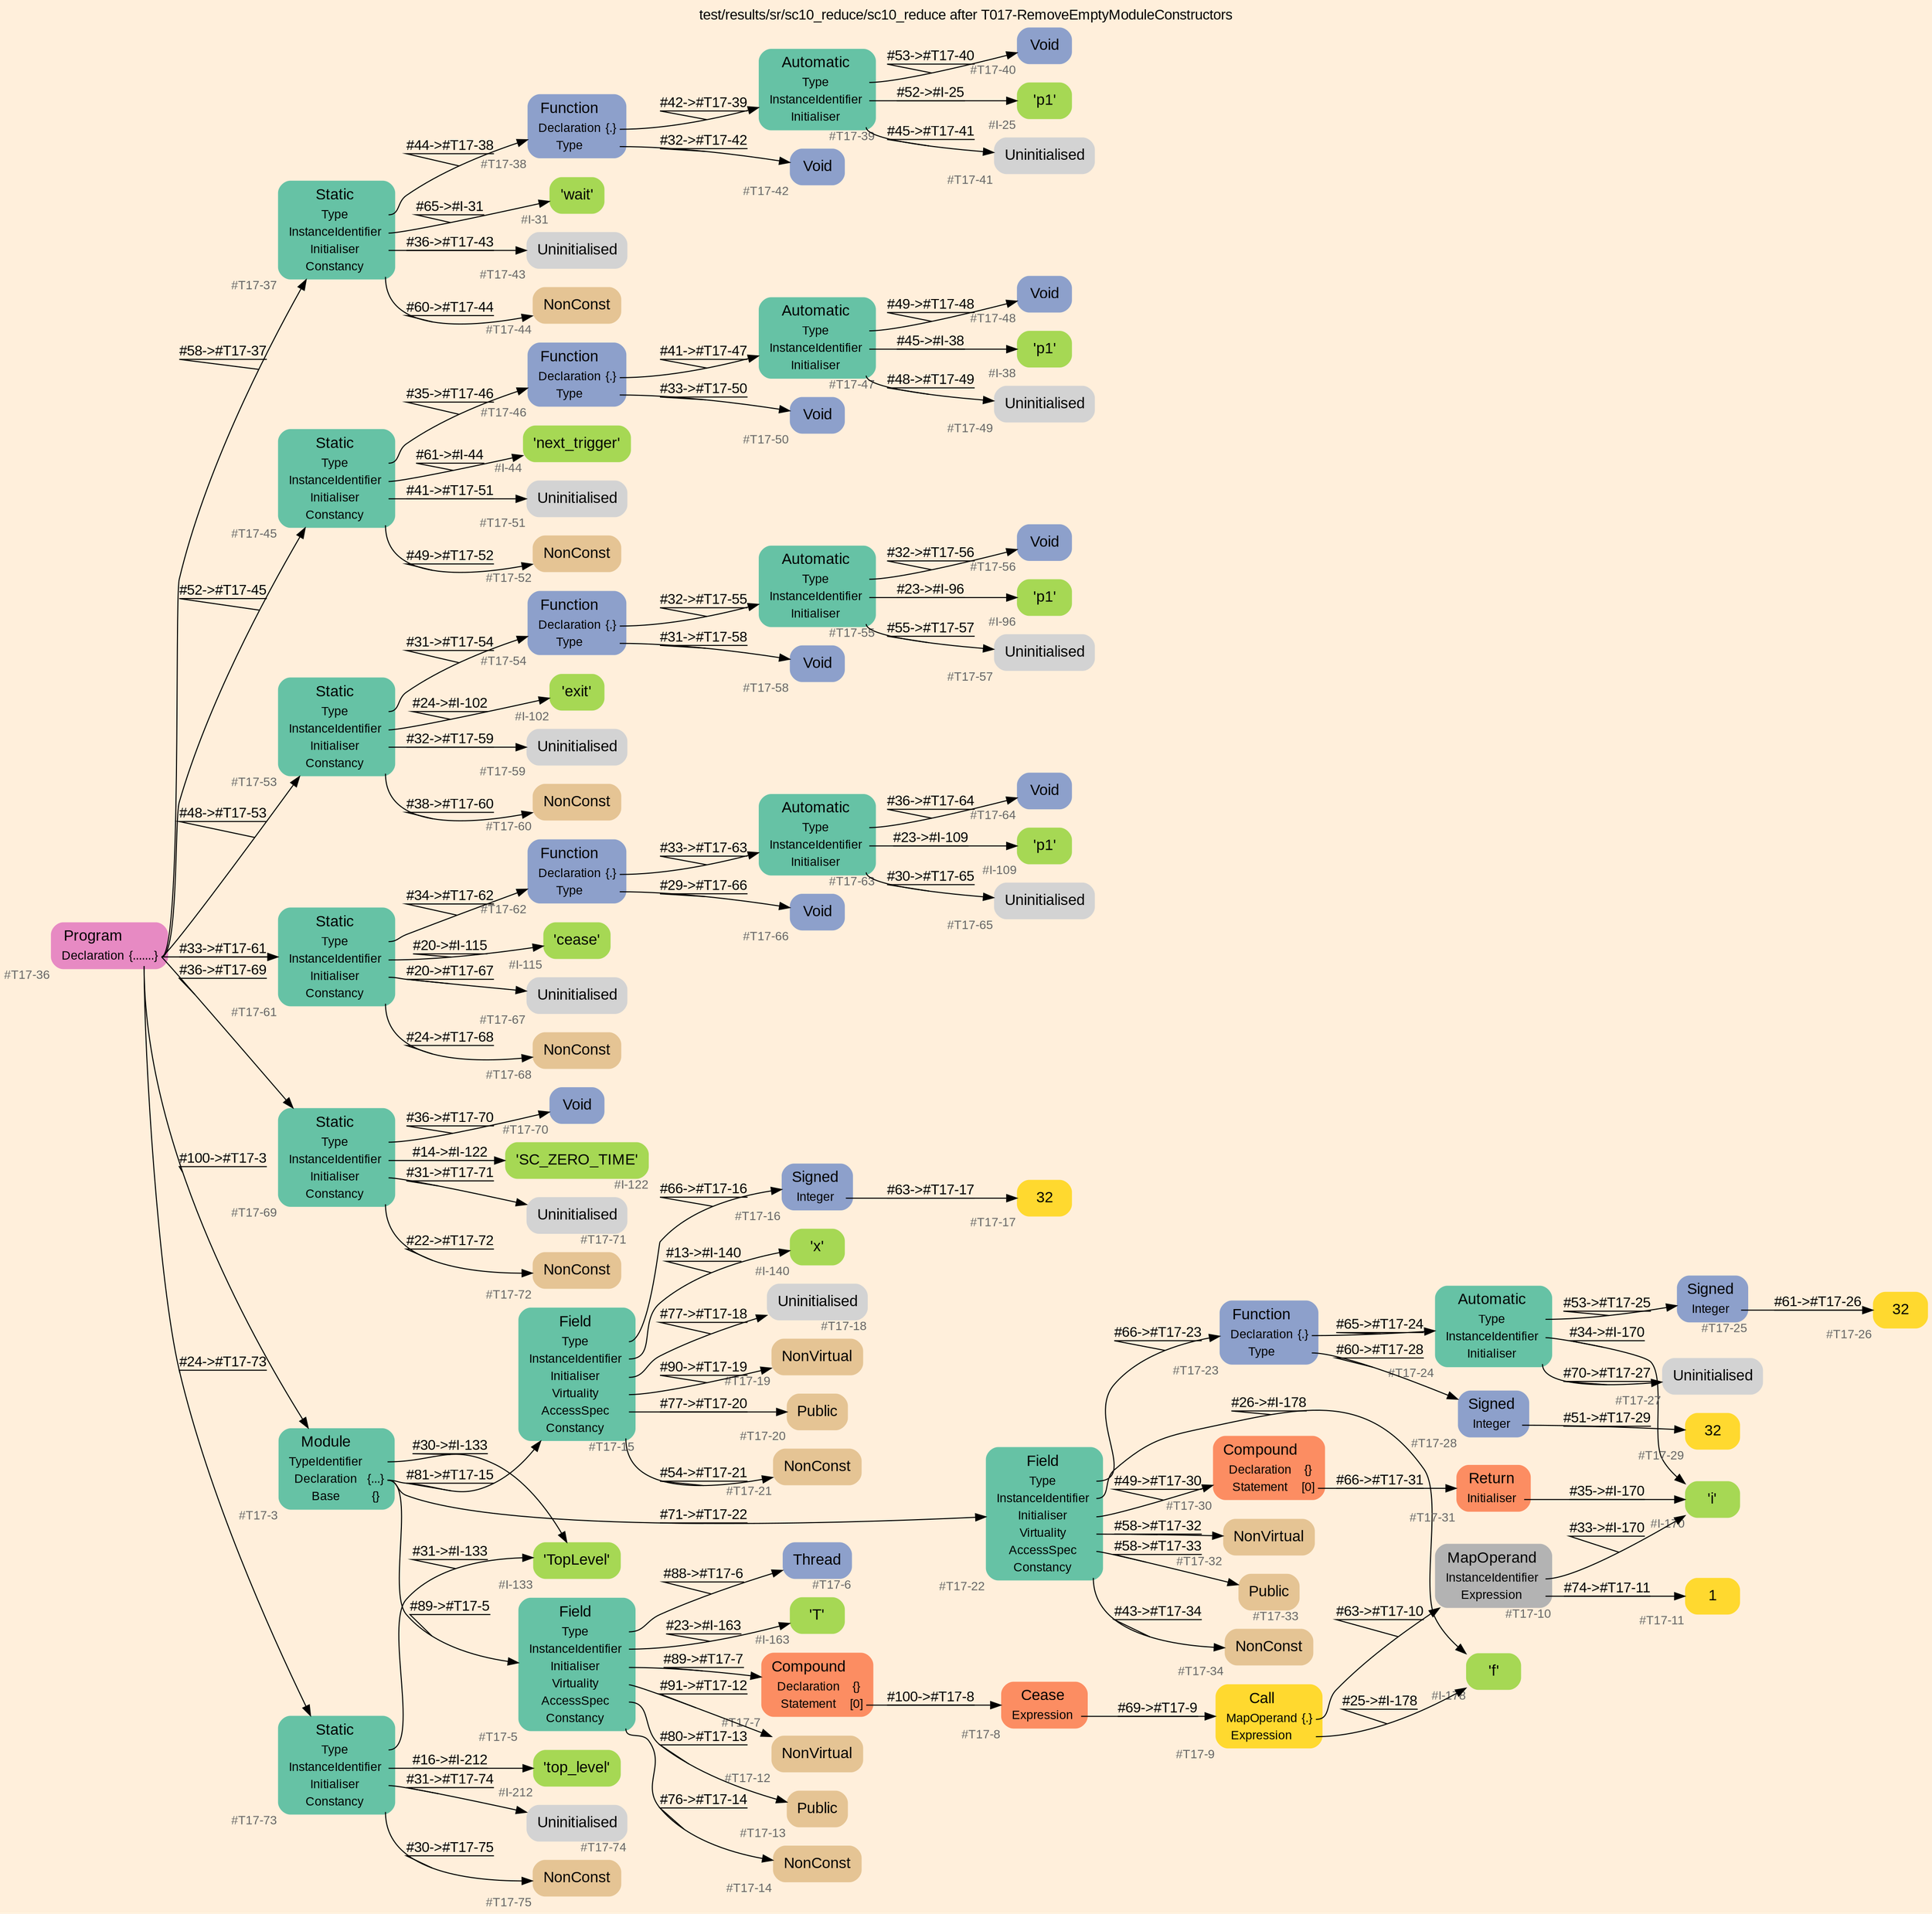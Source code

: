 digraph "test/results/sr/sc10_reduce/sc10_reduce after T017-RemoveEmptyModuleConstructors" {
label = "test/results/sr/sc10_reduce/sc10_reduce after T017-RemoveEmptyModuleConstructors"
labelloc = t
graph [
    rankdir = "LR"
    ranksep = 0.3
    bgcolor = antiquewhite1
    color = black
    fontcolor = black
    fontname = "Arial"
];
node [
    fontname = "Arial"
];
edge [
    fontname = "Arial"
];

// -------------------- node figure --------------------
// -------- block #T17-36 ----------
"#T17-36" [
    fillcolor = "/set28/4"
    xlabel = "#T17-36"
    fontsize = "12"
    fontcolor = grey40
    shape = "plaintext"
    label = <<TABLE BORDER="0" CELLBORDER="0" CELLSPACING="0">
     <TR><TD><FONT COLOR="black" POINT-SIZE="15">Program</FONT></TD></TR>
     <TR><TD><FONT COLOR="black" POINT-SIZE="12">Declaration</FONT></TD><TD PORT="port0"><FONT COLOR="black" POINT-SIZE="12">{.......}</FONT></TD></TR>
    </TABLE>>
    style = "rounded,filled"
];

// -------- block #T17-37 ----------
"#T17-37" [
    fillcolor = "/set28/1"
    xlabel = "#T17-37"
    fontsize = "12"
    fontcolor = grey40
    shape = "plaintext"
    label = <<TABLE BORDER="0" CELLBORDER="0" CELLSPACING="0">
     <TR><TD><FONT COLOR="black" POINT-SIZE="15">Static</FONT></TD></TR>
     <TR><TD><FONT COLOR="black" POINT-SIZE="12">Type</FONT></TD><TD PORT="port0"></TD></TR>
     <TR><TD><FONT COLOR="black" POINT-SIZE="12">InstanceIdentifier</FONT></TD><TD PORT="port1"></TD></TR>
     <TR><TD><FONT COLOR="black" POINT-SIZE="12">Initialiser</FONT></TD><TD PORT="port2"></TD></TR>
     <TR><TD><FONT COLOR="black" POINT-SIZE="12">Constancy</FONT></TD><TD PORT="port3"></TD></TR>
    </TABLE>>
    style = "rounded,filled"
];

// -------- block #T17-38 ----------
"#T17-38" [
    fillcolor = "/set28/3"
    xlabel = "#T17-38"
    fontsize = "12"
    fontcolor = grey40
    shape = "plaintext"
    label = <<TABLE BORDER="0" CELLBORDER="0" CELLSPACING="0">
     <TR><TD><FONT COLOR="black" POINT-SIZE="15">Function</FONT></TD></TR>
     <TR><TD><FONT COLOR="black" POINT-SIZE="12">Declaration</FONT></TD><TD PORT="port0"><FONT COLOR="black" POINT-SIZE="12">{.}</FONT></TD></TR>
     <TR><TD><FONT COLOR="black" POINT-SIZE="12">Type</FONT></TD><TD PORT="port1"></TD></TR>
    </TABLE>>
    style = "rounded,filled"
];

// -------- block #T17-39 ----------
"#T17-39" [
    fillcolor = "/set28/1"
    xlabel = "#T17-39"
    fontsize = "12"
    fontcolor = grey40
    shape = "plaintext"
    label = <<TABLE BORDER="0" CELLBORDER="0" CELLSPACING="0">
     <TR><TD><FONT COLOR="black" POINT-SIZE="15">Automatic</FONT></TD></TR>
     <TR><TD><FONT COLOR="black" POINT-SIZE="12">Type</FONT></TD><TD PORT="port0"></TD></TR>
     <TR><TD><FONT COLOR="black" POINT-SIZE="12">InstanceIdentifier</FONT></TD><TD PORT="port1"></TD></TR>
     <TR><TD><FONT COLOR="black" POINT-SIZE="12">Initialiser</FONT></TD><TD PORT="port2"></TD></TR>
    </TABLE>>
    style = "rounded,filled"
];

// -------- block #T17-40 ----------
"#T17-40" [
    fillcolor = "/set28/3"
    xlabel = "#T17-40"
    fontsize = "12"
    fontcolor = grey40
    shape = "plaintext"
    label = <<TABLE BORDER="0" CELLBORDER="0" CELLSPACING="0">
     <TR><TD><FONT COLOR="black" POINT-SIZE="15">Void</FONT></TD></TR>
    </TABLE>>
    style = "rounded,filled"
];

// -------- block #I-25 ----------
"#I-25" [
    fillcolor = "/set28/5"
    xlabel = "#I-25"
    fontsize = "12"
    fontcolor = grey40
    shape = "plaintext"
    label = <<TABLE BORDER="0" CELLBORDER="0" CELLSPACING="0">
     <TR><TD><FONT COLOR="black" POINT-SIZE="15">'p1'</FONT></TD></TR>
    </TABLE>>
    style = "rounded,filled"
];

// -------- block #T17-41 ----------
"#T17-41" [
    xlabel = "#T17-41"
    fontsize = "12"
    fontcolor = grey40
    shape = "plaintext"
    label = <<TABLE BORDER="0" CELLBORDER="0" CELLSPACING="0">
     <TR><TD><FONT COLOR="black" POINT-SIZE="15">Uninitialised</FONT></TD></TR>
    </TABLE>>
    style = "rounded,filled"
];

// -------- block #T17-42 ----------
"#T17-42" [
    fillcolor = "/set28/3"
    xlabel = "#T17-42"
    fontsize = "12"
    fontcolor = grey40
    shape = "plaintext"
    label = <<TABLE BORDER="0" CELLBORDER="0" CELLSPACING="0">
     <TR><TD><FONT COLOR="black" POINT-SIZE="15">Void</FONT></TD></TR>
    </TABLE>>
    style = "rounded,filled"
];

// -------- block #I-31 ----------
"#I-31" [
    fillcolor = "/set28/5"
    xlabel = "#I-31"
    fontsize = "12"
    fontcolor = grey40
    shape = "plaintext"
    label = <<TABLE BORDER="0" CELLBORDER="0" CELLSPACING="0">
     <TR><TD><FONT COLOR="black" POINT-SIZE="15">'wait'</FONT></TD></TR>
    </TABLE>>
    style = "rounded,filled"
];

// -------- block #T17-43 ----------
"#T17-43" [
    xlabel = "#T17-43"
    fontsize = "12"
    fontcolor = grey40
    shape = "plaintext"
    label = <<TABLE BORDER="0" CELLBORDER="0" CELLSPACING="0">
     <TR><TD><FONT COLOR="black" POINT-SIZE="15">Uninitialised</FONT></TD></TR>
    </TABLE>>
    style = "rounded,filled"
];

// -------- block #T17-44 ----------
"#T17-44" [
    fillcolor = "/set28/7"
    xlabel = "#T17-44"
    fontsize = "12"
    fontcolor = grey40
    shape = "plaintext"
    label = <<TABLE BORDER="0" CELLBORDER="0" CELLSPACING="0">
     <TR><TD><FONT COLOR="black" POINT-SIZE="15">NonConst</FONT></TD></TR>
    </TABLE>>
    style = "rounded,filled"
];

// -------- block #T17-45 ----------
"#T17-45" [
    fillcolor = "/set28/1"
    xlabel = "#T17-45"
    fontsize = "12"
    fontcolor = grey40
    shape = "plaintext"
    label = <<TABLE BORDER="0" CELLBORDER="0" CELLSPACING="0">
     <TR><TD><FONT COLOR="black" POINT-SIZE="15">Static</FONT></TD></TR>
     <TR><TD><FONT COLOR="black" POINT-SIZE="12">Type</FONT></TD><TD PORT="port0"></TD></TR>
     <TR><TD><FONT COLOR="black" POINT-SIZE="12">InstanceIdentifier</FONT></TD><TD PORT="port1"></TD></TR>
     <TR><TD><FONT COLOR="black" POINT-SIZE="12">Initialiser</FONT></TD><TD PORT="port2"></TD></TR>
     <TR><TD><FONT COLOR="black" POINT-SIZE="12">Constancy</FONT></TD><TD PORT="port3"></TD></TR>
    </TABLE>>
    style = "rounded,filled"
];

// -------- block #T17-46 ----------
"#T17-46" [
    fillcolor = "/set28/3"
    xlabel = "#T17-46"
    fontsize = "12"
    fontcolor = grey40
    shape = "plaintext"
    label = <<TABLE BORDER="0" CELLBORDER="0" CELLSPACING="0">
     <TR><TD><FONT COLOR="black" POINT-SIZE="15">Function</FONT></TD></TR>
     <TR><TD><FONT COLOR="black" POINT-SIZE="12">Declaration</FONT></TD><TD PORT="port0"><FONT COLOR="black" POINT-SIZE="12">{.}</FONT></TD></TR>
     <TR><TD><FONT COLOR="black" POINT-SIZE="12">Type</FONT></TD><TD PORT="port1"></TD></TR>
    </TABLE>>
    style = "rounded,filled"
];

// -------- block #T17-47 ----------
"#T17-47" [
    fillcolor = "/set28/1"
    xlabel = "#T17-47"
    fontsize = "12"
    fontcolor = grey40
    shape = "plaintext"
    label = <<TABLE BORDER="0" CELLBORDER="0" CELLSPACING="0">
     <TR><TD><FONT COLOR="black" POINT-SIZE="15">Automatic</FONT></TD></TR>
     <TR><TD><FONT COLOR="black" POINT-SIZE="12">Type</FONT></TD><TD PORT="port0"></TD></TR>
     <TR><TD><FONT COLOR="black" POINT-SIZE="12">InstanceIdentifier</FONT></TD><TD PORT="port1"></TD></TR>
     <TR><TD><FONT COLOR="black" POINT-SIZE="12">Initialiser</FONT></TD><TD PORT="port2"></TD></TR>
    </TABLE>>
    style = "rounded,filled"
];

// -------- block #T17-48 ----------
"#T17-48" [
    fillcolor = "/set28/3"
    xlabel = "#T17-48"
    fontsize = "12"
    fontcolor = grey40
    shape = "plaintext"
    label = <<TABLE BORDER="0" CELLBORDER="0" CELLSPACING="0">
     <TR><TD><FONT COLOR="black" POINT-SIZE="15">Void</FONT></TD></TR>
    </TABLE>>
    style = "rounded,filled"
];

// -------- block #I-38 ----------
"#I-38" [
    fillcolor = "/set28/5"
    xlabel = "#I-38"
    fontsize = "12"
    fontcolor = grey40
    shape = "plaintext"
    label = <<TABLE BORDER="0" CELLBORDER="0" CELLSPACING="0">
     <TR><TD><FONT COLOR="black" POINT-SIZE="15">'p1'</FONT></TD></TR>
    </TABLE>>
    style = "rounded,filled"
];

// -------- block #T17-49 ----------
"#T17-49" [
    xlabel = "#T17-49"
    fontsize = "12"
    fontcolor = grey40
    shape = "plaintext"
    label = <<TABLE BORDER="0" CELLBORDER="0" CELLSPACING="0">
     <TR><TD><FONT COLOR="black" POINT-SIZE="15">Uninitialised</FONT></TD></TR>
    </TABLE>>
    style = "rounded,filled"
];

// -------- block #T17-50 ----------
"#T17-50" [
    fillcolor = "/set28/3"
    xlabel = "#T17-50"
    fontsize = "12"
    fontcolor = grey40
    shape = "plaintext"
    label = <<TABLE BORDER="0" CELLBORDER="0" CELLSPACING="0">
     <TR><TD><FONT COLOR="black" POINT-SIZE="15">Void</FONT></TD></TR>
    </TABLE>>
    style = "rounded,filled"
];

// -------- block #I-44 ----------
"#I-44" [
    fillcolor = "/set28/5"
    xlabel = "#I-44"
    fontsize = "12"
    fontcolor = grey40
    shape = "plaintext"
    label = <<TABLE BORDER="0" CELLBORDER="0" CELLSPACING="0">
     <TR><TD><FONT COLOR="black" POINT-SIZE="15">'next_trigger'</FONT></TD></TR>
    </TABLE>>
    style = "rounded,filled"
];

// -------- block #T17-51 ----------
"#T17-51" [
    xlabel = "#T17-51"
    fontsize = "12"
    fontcolor = grey40
    shape = "plaintext"
    label = <<TABLE BORDER="0" CELLBORDER="0" CELLSPACING="0">
     <TR><TD><FONT COLOR="black" POINT-SIZE="15">Uninitialised</FONT></TD></TR>
    </TABLE>>
    style = "rounded,filled"
];

// -------- block #T17-52 ----------
"#T17-52" [
    fillcolor = "/set28/7"
    xlabel = "#T17-52"
    fontsize = "12"
    fontcolor = grey40
    shape = "plaintext"
    label = <<TABLE BORDER="0" CELLBORDER="0" CELLSPACING="0">
     <TR><TD><FONT COLOR="black" POINT-SIZE="15">NonConst</FONT></TD></TR>
    </TABLE>>
    style = "rounded,filled"
];

// -------- block #T17-53 ----------
"#T17-53" [
    fillcolor = "/set28/1"
    xlabel = "#T17-53"
    fontsize = "12"
    fontcolor = grey40
    shape = "plaintext"
    label = <<TABLE BORDER="0" CELLBORDER="0" CELLSPACING="0">
     <TR><TD><FONT COLOR="black" POINT-SIZE="15">Static</FONT></TD></TR>
     <TR><TD><FONT COLOR="black" POINT-SIZE="12">Type</FONT></TD><TD PORT="port0"></TD></TR>
     <TR><TD><FONT COLOR="black" POINT-SIZE="12">InstanceIdentifier</FONT></TD><TD PORT="port1"></TD></TR>
     <TR><TD><FONT COLOR="black" POINT-SIZE="12">Initialiser</FONT></TD><TD PORT="port2"></TD></TR>
     <TR><TD><FONT COLOR="black" POINT-SIZE="12">Constancy</FONT></TD><TD PORT="port3"></TD></TR>
    </TABLE>>
    style = "rounded,filled"
];

// -------- block #T17-54 ----------
"#T17-54" [
    fillcolor = "/set28/3"
    xlabel = "#T17-54"
    fontsize = "12"
    fontcolor = grey40
    shape = "plaintext"
    label = <<TABLE BORDER="0" CELLBORDER="0" CELLSPACING="0">
     <TR><TD><FONT COLOR="black" POINT-SIZE="15">Function</FONT></TD></TR>
     <TR><TD><FONT COLOR="black" POINT-SIZE="12">Declaration</FONT></TD><TD PORT="port0"><FONT COLOR="black" POINT-SIZE="12">{.}</FONT></TD></TR>
     <TR><TD><FONT COLOR="black" POINT-SIZE="12">Type</FONT></TD><TD PORT="port1"></TD></TR>
    </TABLE>>
    style = "rounded,filled"
];

// -------- block #T17-55 ----------
"#T17-55" [
    fillcolor = "/set28/1"
    xlabel = "#T17-55"
    fontsize = "12"
    fontcolor = grey40
    shape = "plaintext"
    label = <<TABLE BORDER="0" CELLBORDER="0" CELLSPACING="0">
     <TR><TD><FONT COLOR="black" POINT-SIZE="15">Automatic</FONT></TD></TR>
     <TR><TD><FONT COLOR="black" POINT-SIZE="12">Type</FONT></TD><TD PORT="port0"></TD></TR>
     <TR><TD><FONT COLOR="black" POINT-SIZE="12">InstanceIdentifier</FONT></TD><TD PORT="port1"></TD></TR>
     <TR><TD><FONT COLOR="black" POINT-SIZE="12">Initialiser</FONT></TD><TD PORT="port2"></TD></TR>
    </TABLE>>
    style = "rounded,filled"
];

// -------- block #T17-56 ----------
"#T17-56" [
    fillcolor = "/set28/3"
    xlabel = "#T17-56"
    fontsize = "12"
    fontcolor = grey40
    shape = "plaintext"
    label = <<TABLE BORDER="0" CELLBORDER="0" CELLSPACING="0">
     <TR><TD><FONT COLOR="black" POINT-SIZE="15">Void</FONT></TD></TR>
    </TABLE>>
    style = "rounded,filled"
];

// -------- block #I-96 ----------
"#I-96" [
    fillcolor = "/set28/5"
    xlabel = "#I-96"
    fontsize = "12"
    fontcolor = grey40
    shape = "plaintext"
    label = <<TABLE BORDER="0" CELLBORDER="0" CELLSPACING="0">
     <TR><TD><FONT COLOR="black" POINT-SIZE="15">'p1'</FONT></TD></TR>
    </TABLE>>
    style = "rounded,filled"
];

// -------- block #T17-57 ----------
"#T17-57" [
    xlabel = "#T17-57"
    fontsize = "12"
    fontcolor = grey40
    shape = "plaintext"
    label = <<TABLE BORDER="0" CELLBORDER="0" CELLSPACING="0">
     <TR><TD><FONT COLOR="black" POINT-SIZE="15">Uninitialised</FONT></TD></TR>
    </TABLE>>
    style = "rounded,filled"
];

// -------- block #T17-58 ----------
"#T17-58" [
    fillcolor = "/set28/3"
    xlabel = "#T17-58"
    fontsize = "12"
    fontcolor = grey40
    shape = "plaintext"
    label = <<TABLE BORDER="0" CELLBORDER="0" CELLSPACING="0">
     <TR><TD><FONT COLOR="black" POINT-SIZE="15">Void</FONT></TD></TR>
    </TABLE>>
    style = "rounded,filled"
];

// -------- block #I-102 ----------
"#I-102" [
    fillcolor = "/set28/5"
    xlabel = "#I-102"
    fontsize = "12"
    fontcolor = grey40
    shape = "plaintext"
    label = <<TABLE BORDER="0" CELLBORDER="0" CELLSPACING="0">
     <TR><TD><FONT COLOR="black" POINT-SIZE="15">'exit'</FONT></TD></TR>
    </TABLE>>
    style = "rounded,filled"
];

// -------- block #T17-59 ----------
"#T17-59" [
    xlabel = "#T17-59"
    fontsize = "12"
    fontcolor = grey40
    shape = "plaintext"
    label = <<TABLE BORDER="0" CELLBORDER="0" CELLSPACING="0">
     <TR><TD><FONT COLOR="black" POINT-SIZE="15">Uninitialised</FONT></TD></TR>
    </TABLE>>
    style = "rounded,filled"
];

// -------- block #T17-60 ----------
"#T17-60" [
    fillcolor = "/set28/7"
    xlabel = "#T17-60"
    fontsize = "12"
    fontcolor = grey40
    shape = "plaintext"
    label = <<TABLE BORDER="0" CELLBORDER="0" CELLSPACING="0">
     <TR><TD><FONT COLOR="black" POINT-SIZE="15">NonConst</FONT></TD></TR>
    </TABLE>>
    style = "rounded,filled"
];

// -------- block #T17-61 ----------
"#T17-61" [
    fillcolor = "/set28/1"
    xlabel = "#T17-61"
    fontsize = "12"
    fontcolor = grey40
    shape = "plaintext"
    label = <<TABLE BORDER="0" CELLBORDER="0" CELLSPACING="0">
     <TR><TD><FONT COLOR="black" POINT-SIZE="15">Static</FONT></TD></TR>
     <TR><TD><FONT COLOR="black" POINT-SIZE="12">Type</FONT></TD><TD PORT="port0"></TD></TR>
     <TR><TD><FONT COLOR="black" POINT-SIZE="12">InstanceIdentifier</FONT></TD><TD PORT="port1"></TD></TR>
     <TR><TD><FONT COLOR="black" POINT-SIZE="12">Initialiser</FONT></TD><TD PORT="port2"></TD></TR>
     <TR><TD><FONT COLOR="black" POINT-SIZE="12">Constancy</FONT></TD><TD PORT="port3"></TD></TR>
    </TABLE>>
    style = "rounded,filled"
];

// -------- block #T17-62 ----------
"#T17-62" [
    fillcolor = "/set28/3"
    xlabel = "#T17-62"
    fontsize = "12"
    fontcolor = grey40
    shape = "plaintext"
    label = <<TABLE BORDER="0" CELLBORDER="0" CELLSPACING="0">
     <TR><TD><FONT COLOR="black" POINT-SIZE="15">Function</FONT></TD></TR>
     <TR><TD><FONT COLOR="black" POINT-SIZE="12">Declaration</FONT></TD><TD PORT="port0"><FONT COLOR="black" POINT-SIZE="12">{.}</FONT></TD></TR>
     <TR><TD><FONT COLOR="black" POINT-SIZE="12">Type</FONT></TD><TD PORT="port1"></TD></TR>
    </TABLE>>
    style = "rounded,filled"
];

// -------- block #T17-63 ----------
"#T17-63" [
    fillcolor = "/set28/1"
    xlabel = "#T17-63"
    fontsize = "12"
    fontcolor = grey40
    shape = "plaintext"
    label = <<TABLE BORDER="0" CELLBORDER="0" CELLSPACING="0">
     <TR><TD><FONT COLOR="black" POINT-SIZE="15">Automatic</FONT></TD></TR>
     <TR><TD><FONT COLOR="black" POINT-SIZE="12">Type</FONT></TD><TD PORT="port0"></TD></TR>
     <TR><TD><FONT COLOR="black" POINT-SIZE="12">InstanceIdentifier</FONT></TD><TD PORT="port1"></TD></TR>
     <TR><TD><FONT COLOR="black" POINT-SIZE="12">Initialiser</FONT></TD><TD PORT="port2"></TD></TR>
    </TABLE>>
    style = "rounded,filled"
];

// -------- block #T17-64 ----------
"#T17-64" [
    fillcolor = "/set28/3"
    xlabel = "#T17-64"
    fontsize = "12"
    fontcolor = grey40
    shape = "plaintext"
    label = <<TABLE BORDER="0" CELLBORDER="0" CELLSPACING="0">
     <TR><TD><FONT COLOR="black" POINT-SIZE="15">Void</FONT></TD></TR>
    </TABLE>>
    style = "rounded,filled"
];

// -------- block #I-109 ----------
"#I-109" [
    fillcolor = "/set28/5"
    xlabel = "#I-109"
    fontsize = "12"
    fontcolor = grey40
    shape = "plaintext"
    label = <<TABLE BORDER="0" CELLBORDER="0" CELLSPACING="0">
     <TR><TD><FONT COLOR="black" POINT-SIZE="15">'p1'</FONT></TD></TR>
    </TABLE>>
    style = "rounded,filled"
];

// -------- block #T17-65 ----------
"#T17-65" [
    xlabel = "#T17-65"
    fontsize = "12"
    fontcolor = grey40
    shape = "plaintext"
    label = <<TABLE BORDER="0" CELLBORDER="0" CELLSPACING="0">
     <TR><TD><FONT COLOR="black" POINT-SIZE="15">Uninitialised</FONT></TD></TR>
    </TABLE>>
    style = "rounded,filled"
];

// -------- block #T17-66 ----------
"#T17-66" [
    fillcolor = "/set28/3"
    xlabel = "#T17-66"
    fontsize = "12"
    fontcolor = grey40
    shape = "plaintext"
    label = <<TABLE BORDER="0" CELLBORDER="0" CELLSPACING="0">
     <TR><TD><FONT COLOR="black" POINT-SIZE="15">Void</FONT></TD></TR>
    </TABLE>>
    style = "rounded,filled"
];

// -------- block #I-115 ----------
"#I-115" [
    fillcolor = "/set28/5"
    xlabel = "#I-115"
    fontsize = "12"
    fontcolor = grey40
    shape = "plaintext"
    label = <<TABLE BORDER="0" CELLBORDER="0" CELLSPACING="0">
     <TR><TD><FONT COLOR="black" POINT-SIZE="15">'cease'</FONT></TD></TR>
    </TABLE>>
    style = "rounded,filled"
];

// -------- block #T17-67 ----------
"#T17-67" [
    xlabel = "#T17-67"
    fontsize = "12"
    fontcolor = grey40
    shape = "plaintext"
    label = <<TABLE BORDER="0" CELLBORDER="0" CELLSPACING="0">
     <TR><TD><FONT COLOR="black" POINT-SIZE="15">Uninitialised</FONT></TD></TR>
    </TABLE>>
    style = "rounded,filled"
];

// -------- block #T17-68 ----------
"#T17-68" [
    fillcolor = "/set28/7"
    xlabel = "#T17-68"
    fontsize = "12"
    fontcolor = grey40
    shape = "plaintext"
    label = <<TABLE BORDER="0" CELLBORDER="0" CELLSPACING="0">
     <TR><TD><FONT COLOR="black" POINT-SIZE="15">NonConst</FONT></TD></TR>
    </TABLE>>
    style = "rounded,filled"
];

// -------- block #T17-69 ----------
"#T17-69" [
    fillcolor = "/set28/1"
    xlabel = "#T17-69"
    fontsize = "12"
    fontcolor = grey40
    shape = "plaintext"
    label = <<TABLE BORDER="0" CELLBORDER="0" CELLSPACING="0">
     <TR><TD><FONT COLOR="black" POINT-SIZE="15">Static</FONT></TD></TR>
     <TR><TD><FONT COLOR="black" POINT-SIZE="12">Type</FONT></TD><TD PORT="port0"></TD></TR>
     <TR><TD><FONT COLOR="black" POINT-SIZE="12">InstanceIdentifier</FONT></TD><TD PORT="port1"></TD></TR>
     <TR><TD><FONT COLOR="black" POINT-SIZE="12">Initialiser</FONT></TD><TD PORT="port2"></TD></TR>
     <TR><TD><FONT COLOR="black" POINT-SIZE="12">Constancy</FONT></TD><TD PORT="port3"></TD></TR>
    </TABLE>>
    style = "rounded,filled"
];

// -------- block #T17-70 ----------
"#T17-70" [
    fillcolor = "/set28/3"
    xlabel = "#T17-70"
    fontsize = "12"
    fontcolor = grey40
    shape = "plaintext"
    label = <<TABLE BORDER="0" CELLBORDER="0" CELLSPACING="0">
     <TR><TD><FONT COLOR="black" POINT-SIZE="15">Void</FONT></TD></TR>
    </TABLE>>
    style = "rounded,filled"
];

// -------- block #I-122 ----------
"#I-122" [
    fillcolor = "/set28/5"
    xlabel = "#I-122"
    fontsize = "12"
    fontcolor = grey40
    shape = "plaintext"
    label = <<TABLE BORDER="0" CELLBORDER="0" CELLSPACING="0">
     <TR><TD><FONT COLOR="black" POINT-SIZE="15">'SC_ZERO_TIME'</FONT></TD></TR>
    </TABLE>>
    style = "rounded,filled"
];

// -------- block #T17-71 ----------
"#T17-71" [
    xlabel = "#T17-71"
    fontsize = "12"
    fontcolor = grey40
    shape = "plaintext"
    label = <<TABLE BORDER="0" CELLBORDER="0" CELLSPACING="0">
     <TR><TD><FONT COLOR="black" POINT-SIZE="15">Uninitialised</FONT></TD></TR>
    </TABLE>>
    style = "rounded,filled"
];

// -------- block #T17-72 ----------
"#T17-72" [
    fillcolor = "/set28/7"
    xlabel = "#T17-72"
    fontsize = "12"
    fontcolor = grey40
    shape = "plaintext"
    label = <<TABLE BORDER="0" CELLBORDER="0" CELLSPACING="0">
     <TR><TD><FONT COLOR="black" POINT-SIZE="15">NonConst</FONT></TD></TR>
    </TABLE>>
    style = "rounded,filled"
];

// -------- block #T17-3 ----------
"#T17-3" [
    fillcolor = "/set28/1"
    xlabel = "#T17-3"
    fontsize = "12"
    fontcolor = grey40
    shape = "plaintext"
    label = <<TABLE BORDER="0" CELLBORDER="0" CELLSPACING="0">
     <TR><TD><FONT COLOR="black" POINT-SIZE="15">Module</FONT></TD></TR>
     <TR><TD><FONT COLOR="black" POINT-SIZE="12">TypeIdentifier</FONT></TD><TD PORT="port0"></TD></TR>
     <TR><TD><FONT COLOR="black" POINT-SIZE="12">Declaration</FONT></TD><TD PORT="port1"><FONT COLOR="black" POINT-SIZE="12">{...}</FONT></TD></TR>
     <TR><TD><FONT COLOR="black" POINT-SIZE="12">Base</FONT></TD><TD PORT="port2"><FONT COLOR="black" POINT-SIZE="12">{}</FONT></TD></TR>
    </TABLE>>
    style = "rounded,filled"
];

// -------- block #I-133 ----------
"#I-133" [
    fillcolor = "/set28/5"
    xlabel = "#I-133"
    fontsize = "12"
    fontcolor = grey40
    shape = "plaintext"
    label = <<TABLE BORDER="0" CELLBORDER="0" CELLSPACING="0">
     <TR><TD><FONT COLOR="black" POINT-SIZE="15">'TopLevel'</FONT></TD></TR>
    </TABLE>>
    style = "rounded,filled"
];

// -------- block #T17-5 ----------
"#T17-5" [
    fillcolor = "/set28/1"
    xlabel = "#T17-5"
    fontsize = "12"
    fontcolor = grey40
    shape = "plaintext"
    label = <<TABLE BORDER="0" CELLBORDER="0" CELLSPACING="0">
     <TR><TD><FONT COLOR="black" POINT-SIZE="15">Field</FONT></TD></TR>
     <TR><TD><FONT COLOR="black" POINT-SIZE="12">Type</FONT></TD><TD PORT="port0"></TD></TR>
     <TR><TD><FONT COLOR="black" POINT-SIZE="12">InstanceIdentifier</FONT></TD><TD PORT="port1"></TD></TR>
     <TR><TD><FONT COLOR="black" POINT-SIZE="12">Initialiser</FONT></TD><TD PORT="port2"></TD></TR>
     <TR><TD><FONT COLOR="black" POINT-SIZE="12">Virtuality</FONT></TD><TD PORT="port3"></TD></TR>
     <TR><TD><FONT COLOR="black" POINT-SIZE="12">AccessSpec</FONT></TD><TD PORT="port4"></TD></TR>
     <TR><TD><FONT COLOR="black" POINT-SIZE="12">Constancy</FONT></TD><TD PORT="port5"></TD></TR>
    </TABLE>>
    style = "rounded,filled"
];

// -------- block #T17-6 ----------
"#T17-6" [
    fillcolor = "/set28/3"
    xlabel = "#T17-6"
    fontsize = "12"
    fontcolor = grey40
    shape = "plaintext"
    label = <<TABLE BORDER="0" CELLBORDER="0" CELLSPACING="0">
     <TR><TD><FONT COLOR="black" POINT-SIZE="15">Thread</FONT></TD></TR>
    </TABLE>>
    style = "rounded,filled"
];

// -------- block #I-163 ----------
"#I-163" [
    fillcolor = "/set28/5"
    xlabel = "#I-163"
    fontsize = "12"
    fontcolor = grey40
    shape = "plaintext"
    label = <<TABLE BORDER="0" CELLBORDER="0" CELLSPACING="0">
     <TR><TD><FONT COLOR="black" POINT-SIZE="15">'T'</FONT></TD></TR>
    </TABLE>>
    style = "rounded,filled"
];

// -------- block #T17-7 ----------
"#T17-7" [
    fillcolor = "/set28/2"
    xlabel = "#T17-7"
    fontsize = "12"
    fontcolor = grey40
    shape = "plaintext"
    label = <<TABLE BORDER="0" CELLBORDER="0" CELLSPACING="0">
     <TR><TD><FONT COLOR="black" POINT-SIZE="15">Compound</FONT></TD></TR>
     <TR><TD><FONT COLOR="black" POINT-SIZE="12">Declaration</FONT></TD><TD PORT="port0"><FONT COLOR="black" POINT-SIZE="12">{}</FONT></TD></TR>
     <TR><TD><FONT COLOR="black" POINT-SIZE="12">Statement</FONT></TD><TD PORT="port1"><FONT COLOR="black" POINT-SIZE="12">[0]</FONT></TD></TR>
    </TABLE>>
    style = "rounded,filled"
];

// -------- block #T17-8 ----------
"#T17-8" [
    fillcolor = "/set28/2"
    xlabel = "#T17-8"
    fontsize = "12"
    fontcolor = grey40
    shape = "plaintext"
    label = <<TABLE BORDER="0" CELLBORDER="0" CELLSPACING="0">
     <TR><TD><FONT COLOR="black" POINT-SIZE="15">Cease</FONT></TD></TR>
     <TR><TD><FONT COLOR="black" POINT-SIZE="12">Expression</FONT></TD><TD PORT="port0"></TD></TR>
    </TABLE>>
    style = "rounded,filled"
];

// -------- block #T17-9 ----------
"#T17-9" [
    fillcolor = "/set28/6"
    xlabel = "#T17-9"
    fontsize = "12"
    fontcolor = grey40
    shape = "plaintext"
    label = <<TABLE BORDER="0" CELLBORDER="0" CELLSPACING="0">
     <TR><TD><FONT COLOR="black" POINT-SIZE="15">Call</FONT></TD></TR>
     <TR><TD><FONT COLOR="black" POINT-SIZE="12">MapOperand</FONT></TD><TD PORT="port0"><FONT COLOR="black" POINT-SIZE="12">{.}</FONT></TD></TR>
     <TR><TD><FONT COLOR="black" POINT-SIZE="12">Expression</FONT></TD><TD PORT="port1"></TD></TR>
    </TABLE>>
    style = "rounded,filled"
];

// -------- block #T17-10 ----------
"#T17-10" [
    fillcolor = "/set28/8"
    xlabel = "#T17-10"
    fontsize = "12"
    fontcolor = grey40
    shape = "plaintext"
    label = <<TABLE BORDER="0" CELLBORDER="0" CELLSPACING="0">
     <TR><TD><FONT COLOR="black" POINT-SIZE="15">MapOperand</FONT></TD></TR>
     <TR><TD><FONT COLOR="black" POINT-SIZE="12">InstanceIdentifier</FONT></TD><TD PORT="port0"></TD></TR>
     <TR><TD><FONT COLOR="black" POINT-SIZE="12">Expression</FONT></TD><TD PORT="port1"></TD></TR>
    </TABLE>>
    style = "rounded,filled"
];

// -------- block #I-170 ----------
"#I-170" [
    fillcolor = "/set28/5"
    xlabel = "#I-170"
    fontsize = "12"
    fontcolor = grey40
    shape = "plaintext"
    label = <<TABLE BORDER="0" CELLBORDER="0" CELLSPACING="0">
     <TR><TD><FONT COLOR="black" POINT-SIZE="15">'i'</FONT></TD></TR>
    </TABLE>>
    style = "rounded,filled"
];

// -------- block #T17-11 ----------
"#T17-11" [
    fillcolor = "/set28/6"
    xlabel = "#T17-11"
    fontsize = "12"
    fontcolor = grey40
    shape = "plaintext"
    label = <<TABLE BORDER="0" CELLBORDER="0" CELLSPACING="0">
     <TR><TD><FONT COLOR="black" POINT-SIZE="15">1</FONT></TD></TR>
    </TABLE>>
    style = "rounded,filled"
];

// -------- block #I-178 ----------
"#I-178" [
    fillcolor = "/set28/5"
    xlabel = "#I-178"
    fontsize = "12"
    fontcolor = grey40
    shape = "plaintext"
    label = <<TABLE BORDER="0" CELLBORDER="0" CELLSPACING="0">
     <TR><TD><FONT COLOR="black" POINT-SIZE="15">'f'</FONT></TD></TR>
    </TABLE>>
    style = "rounded,filled"
];

// -------- block #T17-12 ----------
"#T17-12" [
    fillcolor = "/set28/7"
    xlabel = "#T17-12"
    fontsize = "12"
    fontcolor = grey40
    shape = "plaintext"
    label = <<TABLE BORDER="0" CELLBORDER="0" CELLSPACING="0">
     <TR><TD><FONT COLOR="black" POINT-SIZE="15">NonVirtual</FONT></TD></TR>
    </TABLE>>
    style = "rounded,filled"
];

// -------- block #T17-13 ----------
"#T17-13" [
    fillcolor = "/set28/7"
    xlabel = "#T17-13"
    fontsize = "12"
    fontcolor = grey40
    shape = "plaintext"
    label = <<TABLE BORDER="0" CELLBORDER="0" CELLSPACING="0">
     <TR><TD><FONT COLOR="black" POINT-SIZE="15">Public</FONT></TD></TR>
    </TABLE>>
    style = "rounded,filled"
];

// -------- block #T17-14 ----------
"#T17-14" [
    fillcolor = "/set28/7"
    xlabel = "#T17-14"
    fontsize = "12"
    fontcolor = grey40
    shape = "plaintext"
    label = <<TABLE BORDER="0" CELLBORDER="0" CELLSPACING="0">
     <TR><TD><FONT COLOR="black" POINT-SIZE="15">NonConst</FONT></TD></TR>
    </TABLE>>
    style = "rounded,filled"
];

// -------- block #T17-15 ----------
"#T17-15" [
    fillcolor = "/set28/1"
    xlabel = "#T17-15"
    fontsize = "12"
    fontcolor = grey40
    shape = "plaintext"
    label = <<TABLE BORDER="0" CELLBORDER="0" CELLSPACING="0">
     <TR><TD><FONT COLOR="black" POINT-SIZE="15">Field</FONT></TD></TR>
     <TR><TD><FONT COLOR="black" POINT-SIZE="12">Type</FONT></TD><TD PORT="port0"></TD></TR>
     <TR><TD><FONT COLOR="black" POINT-SIZE="12">InstanceIdentifier</FONT></TD><TD PORT="port1"></TD></TR>
     <TR><TD><FONT COLOR="black" POINT-SIZE="12">Initialiser</FONT></TD><TD PORT="port2"></TD></TR>
     <TR><TD><FONT COLOR="black" POINT-SIZE="12">Virtuality</FONT></TD><TD PORT="port3"></TD></TR>
     <TR><TD><FONT COLOR="black" POINT-SIZE="12">AccessSpec</FONT></TD><TD PORT="port4"></TD></TR>
     <TR><TD><FONT COLOR="black" POINT-SIZE="12">Constancy</FONT></TD><TD PORT="port5"></TD></TR>
    </TABLE>>
    style = "rounded,filled"
];

// -------- block #T17-16 ----------
"#T17-16" [
    fillcolor = "/set28/3"
    xlabel = "#T17-16"
    fontsize = "12"
    fontcolor = grey40
    shape = "plaintext"
    label = <<TABLE BORDER="0" CELLBORDER="0" CELLSPACING="0">
     <TR><TD><FONT COLOR="black" POINT-SIZE="15">Signed</FONT></TD></TR>
     <TR><TD><FONT COLOR="black" POINT-SIZE="12">Integer</FONT></TD><TD PORT="port0"></TD></TR>
    </TABLE>>
    style = "rounded,filled"
];

// -------- block #T17-17 ----------
"#T17-17" [
    fillcolor = "/set28/6"
    xlabel = "#T17-17"
    fontsize = "12"
    fontcolor = grey40
    shape = "plaintext"
    label = <<TABLE BORDER="0" CELLBORDER="0" CELLSPACING="0">
     <TR><TD><FONT COLOR="black" POINT-SIZE="15">32</FONT></TD></TR>
    </TABLE>>
    style = "rounded,filled"
];

// -------- block #I-140 ----------
"#I-140" [
    fillcolor = "/set28/5"
    xlabel = "#I-140"
    fontsize = "12"
    fontcolor = grey40
    shape = "plaintext"
    label = <<TABLE BORDER="0" CELLBORDER="0" CELLSPACING="0">
     <TR><TD><FONT COLOR="black" POINT-SIZE="15">'x'</FONT></TD></TR>
    </TABLE>>
    style = "rounded,filled"
];

// -------- block #T17-18 ----------
"#T17-18" [
    xlabel = "#T17-18"
    fontsize = "12"
    fontcolor = grey40
    shape = "plaintext"
    label = <<TABLE BORDER="0" CELLBORDER="0" CELLSPACING="0">
     <TR><TD><FONT COLOR="black" POINT-SIZE="15">Uninitialised</FONT></TD></TR>
    </TABLE>>
    style = "rounded,filled"
];

// -------- block #T17-19 ----------
"#T17-19" [
    fillcolor = "/set28/7"
    xlabel = "#T17-19"
    fontsize = "12"
    fontcolor = grey40
    shape = "plaintext"
    label = <<TABLE BORDER="0" CELLBORDER="0" CELLSPACING="0">
     <TR><TD><FONT COLOR="black" POINT-SIZE="15">NonVirtual</FONT></TD></TR>
    </TABLE>>
    style = "rounded,filled"
];

// -------- block #T17-20 ----------
"#T17-20" [
    fillcolor = "/set28/7"
    xlabel = "#T17-20"
    fontsize = "12"
    fontcolor = grey40
    shape = "plaintext"
    label = <<TABLE BORDER="0" CELLBORDER="0" CELLSPACING="0">
     <TR><TD><FONT COLOR="black" POINT-SIZE="15">Public</FONT></TD></TR>
    </TABLE>>
    style = "rounded,filled"
];

// -------- block #T17-21 ----------
"#T17-21" [
    fillcolor = "/set28/7"
    xlabel = "#T17-21"
    fontsize = "12"
    fontcolor = grey40
    shape = "plaintext"
    label = <<TABLE BORDER="0" CELLBORDER="0" CELLSPACING="0">
     <TR><TD><FONT COLOR="black" POINT-SIZE="15">NonConst</FONT></TD></TR>
    </TABLE>>
    style = "rounded,filled"
];

// -------- block #T17-22 ----------
"#T17-22" [
    fillcolor = "/set28/1"
    xlabel = "#T17-22"
    fontsize = "12"
    fontcolor = grey40
    shape = "plaintext"
    label = <<TABLE BORDER="0" CELLBORDER="0" CELLSPACING="0">
     <TR><TD><FONT COLOR="black" POINT-SIZE="15">Field</FONT></TD></TR>
     <TR><TD><FONT COLOR="black" POINT-SIZE="12">Type</FONT></TD><TD PORT="port0"></TD></TR>
     <TR><TD><FONT COLOR="black" POINT-SIZE="12">InstanceIdentifier</FONT></TD><TD PORT="port1"></TD></TR>
     <TR><TD><FONT COLOR="black" POINT-SIZE="12">Initialiser</FONT></TD><TD PORT="port2"></TD></TR>
     <TR><TD><FONT COLOR="black" POINT-SIZE="12">Virtuality</FONT></TD><TD PORT="port3"></TD></TR>
     <TR><TD><FONT COLOR="black" POINT-SIZE="12">AccessSpec</FONT></TD><TD PORT="port4"></TD></TR>
     <TR><TD><FONT COLOR="black" POINT-SIZE="12">Constancy</FONT></TD><TD PORT="port5"></TD></TR>
    </TABLE>>
    style = "rounded,filled"
];

// -------- block #T17-23 ----------
"#T17-23" [
    fillcolor = "/set28/3"
    xlabel = "#T17-23"
    fontsize = "12"
    fontcolor = grey40
    shape = "plaintext"
    label = <<TABLE BORDER="0" CELLBORDER="0" CELLSPACING="0">
     <TR><TD><FONT COLOR="black" POINT-SIZE="15">Function</FONT></TD></TR>
     <TR><TD><FONT COLOR="black" POINT-SIZE="12">Declaration</FONT></TD><TD PORT="port0"><FONT COLOR="black" POINT-SIZE="12">{.}</FONT></TD></TR>
     <TR><TD><FONT COLOR="black" POINT-SIZE="12">Type</FONT></TD><TD PORT="port1"></TD></TR>
    </TABLE>>
    style = "rounded,filled"
];

// -------- block #T17-24 ----------
"#T17-24" [
    fillcolor = "/set28/1"
    xlabel = "#T17-24"
    fontsize = "12"
    fontcolor = grey40
    shape = "plaintext"
    label = <<TABLE BORDER="0" CELLBORDER="0" CELLSPACING="0">
     <TR><TD><FONT COLOR="black" POINT-SIZE="15">Automatic</FONT></TD></TR>
     <TR><TD><FONT COLOR="black" POINT-SIZE="12">Type</FONT></TD><TD PORT="port0"></TD></TR>
     <TR><TD><FONT COLOR="black" POINT-SIZE="12">InstanceIdentifier</FONT></TD><TD PORT="port1"></TD></TR>
     <TR><TD><FONT COLOR="black" POINT-SIZE="12">Initialiser</FONT></TD><TD PORT="port2"></TD></TR>
    </TABLE>>
    style = "rounded,filled"
];

// -------- block #T17-25 ----------
"#T17-25" [
    fillcolor = "/set28/3"
    xlabel = "#T17-25"
    fontsize = "12"
    fontcolor = grey40
    shape = "plaintext"
    label = <<TABLE BORDER="0" CELLBORDER="0" CELLSPACING="0">
     <TR><TD><FONT COLOR="black" POINT-SIZE="15">Signed</FONT></TD></TR>
     <TR><TD><FONT COLOR="black" POINT-SIZE="12">Integer</FONT></TD><TD PORT="port0"></TD></TR>
    </TABLE>>
    style = "rounded,filled"
];

// -------- block #T17-26 ----------
"#T17-26" [
    fillcolor = "/set28/6"
    xlabel = "#T17-26"
    fontsize = "12"
    fontcolor = grey40
    shape = "plaintext"
    label = <<TABLE BORDER="0" CELLBORDER="0" CELLSPACING="0">
     <TR><TD><FONT COLOR="black" POINT-SIZE="15">32</FONT></TD></TR>
    </TABLE>>
    style = "rounded,filled"
];

// -------- block #T17-27 ----------
"#T17-27" [
    xlabel = "#T17-27"
    fontsize = "12"
    fontcolor = grey40
    shape = "plaintext"
    label = <<TABLE BORDER="0" CELLBORDER="0" CELLSPACING="0">
     <TR><TD><FONT COLOR="black" POINT-SIZE="15">Uninitialised</FONT></TD></TR>
    </TABLE>>
    style = "rounded,filled"
];

// -------- block #T17-28 ----------
"#T17-28" [
    fillcolor = "/set28/3"
    xlabel = "#T17-28"
    fontsize = "12"
    fontcolor = grey40
    shape = "plaintext"
    label = <<TABLE BORDER="0" CELLBORDER="0" CELLSPACING="0">
     <TR><TD><FONT COLOR="black" POINT-SIZE="15">Signed</FONT></TD></TR>
     <TR><TD><FONT COLOR="black" POINT-SIZE="12">Integer</FONT></TD><TD PORT="port0"></TD></TR>
    </TABLE>>
    style = "rounded,filled"
];

// -------- block #T17-29 ----------
"#T17-29" [
    fillcolor = "/set28/6"
    xlabel = "#T17-29"
    fontsize = "12"
    fontcolor = grey40
    shape = "plaintext"
    label = <<TABLE BORDER="0" CELLBORDER="0" CELLSPACING="0">
     <TR><TD><FONT COLOR="black" POINT-SIZE="15">32</FONT></TD></TR>
    </TABLE>>
    style = "rounded,filled"
];

// -------- block #T17-30 ----------
"#T17-30" [
    fillcolor = "/set28/2"
    xlabel = "#T17-30"
    fontsize = "12"
    fontcolor = grey40
    shape = "plaintext"
    label = <<TABLE BORDER="0" CELLBORDER="0" CELLSPACING="0">
     <TR><TD><FONT COLOR="black" POINT-SIZE="15">Compound</FONT></TD></TR>
     <TR><TD><FONT COLOR="black" POINT-SIZE="12">Declaration</FONT></TD><TD PORT="port0"><FONT COLOR="black" POINT-SIZE="12">{}</FONT></TD></TR>
     <TR><TD><FONT COLOR="black" POINT-SIZE="12">Statement</FONT></TD><TD PORT="port1"><FONT COLOR="black" POINT-SIZE="12">[0]</FONT></TD></TR>
    </TABLE>>
    style = "rounded,filled"
];

// -------- block #T17-31 ----------
"#T17-31" [
    fillcolor = "/set28/2"
    xlabel = "#T17-31"
    fontsize = "12"
    fontcolor = grey40
    shape = "plaintext"
    label = <<TABLE BORDER="0" CELLBORDER="0" CELLSPACING="0">
     <TR><TD><FONT COLOR="black" POINT-SIZE="15">Return</FONT></TD></TR>
     <TR><TD><FONT COLOR="black" POINT-SIZE="12">Initialiser</FONT></TD><TD PORT="port0"></TD></TR>
    </TABLE>>
    style = "rounded,filled"
];

// -------- block #T17-32 ----------
"#T17-32" [
    fillcolor = "/set28/7"
    xlabel = "#T17-32"
    fontsize = "12"
    fontcolor = grey40
    shape = "plaintext"
    label = <<TABLE BORDER="0" CELLBORDER="0" CELLSPACING="0">
     <TR><TD><FONT COLOR="black" POINT-SIZE="15">NonVirtual</FONT></TD></TR>
    </TABLE>>
    style = "rounded,filled"
];

// -------- block #T17-33 ----------
"#T17-33" [
    fillcolor = "/set28/7"
    xlabel = "#T17-33"
    fontsize = "12"
    fontcolor = grey40
    shape = "plaintext"
    label = <<TABLE BORDER="0" CELLBORDER="0" CELLSPACING="0">
     <TR><TD><FONT COLOR="black" POINT-SIZE="15">Public</FONT></TD></TR>
    </TABLE>>
    style = "rounded,filled"
];

// -------- block #T17-34 ----------
"#T17-34" [
    fillcolor = "/set28/7"
    xlabel = "#T17-34"
    fontsize = "12"
    fontcolor = grey40
    shape = "plaintext"
    label = <<TABLE BORDER="0" CELLBORDER="0" CELLSPACING="0">
     <TR><TD><FONT COLOR="black" POINT-SIZE="15">NonConst</FONT></TD></TR>
    </TABLE>>
    style = "rounded,filled"
];

// -------- block #T17-73 ----------
"#T17-73" [
    fillcolor = "/set28/1"
    xlabel = "#T17-73"
    fontsize = "12"
    fontcolor = grey40
    shape = "plaintext"
    label = <<TABLE BORDER="0" CELLBORDER="0" CELLSPACING="0">
     <TR><TD><FONT COLOR="black" POINT-SIZE="15">Static</FONT></TD></TR>
     <TR><TD><FONT COLOR="black" POINT-SIZE="12">Type</FONT></TD><TD PORT="port0"></TD></TR>
     <TR><TD><FONT COLOR="black" POINT-SIZE="12">InstanceIdentifier</FONT></TD><TD PORT="port1"></TD></TR>
     <TR><TD><FONT COLOR="black" POINT-SIZE="12">Initialiser</FONT></TD><TD PORT="port2"></TD></TR>
     <TR><TD><FONT COLOR="black" POINT-SIZE="12">Constancy</FONT></TD><TD PORT="port3"></TD></TR>
    </TABLE>>
    style = "rounded,filled"
];

// -------- block #I-212 ----------
"#I-212" [
    fillcolor = "/set28/5"
    xlabel = "#I-212"
    fontsize = "12"
    fontcolor = grey40
    shape = "plaintext"
    label = <<TABLE BORDER="0" CELLBORDER="0" CELLSPACING="0">
     <TR><TD><FONT COLOR="black" POINT-SIZE="15">'top_level'</FONT></TD></TR>
    </TABLE>>
    style = "rounded,filled"
];

// -------- block #T17-74 ----------
"#T17-74" [
    xlabel = "#T17-74"
    fontsize = "12"
    fontcolor = grey40
    shape = "plaintext"
    label = <<TABLE BORDER="0" CELLBORDER="0" CELLSPACING="0">
     <TR><TD><FONT COLOR="black" POINT-SIZE="15">Uninitialised</FONT></TD></TR>
    </TABLE>>
    style = "rounded,filled"
];

// -------- block #T17-75 ----------
"#T17-75" [
    fillcolor = "/set28/7"
    xlabel = "#T17-75"
    fontsize = "12"
    fontcolor = grey40
    shape = "plaintext"
    label = <<TABLE BORDER="0" CELLBORDER="0" CELLSPACING="0">
     <TR><TD><FONT COLOR="black" POINT-SIZE="15">NonConst</FONT></TD></TR>
    </TABLE>>
    style = "rounded,filled"
];

"#T17-36":port0 -> "#T17-37" [
    label = "#58-&gt;#T17-37"
    decorate = true
    color = black
    fontcolor = black
];

"#T17-36":port0 -> "#T17-45" [
    label = "#52-&gt;#T17-45"
    decorate = true
    color = black
    fontcolor = black
];

"#T17-36":port0 -> "#T17-53" [
    label = "#48-&gt;#T17-53"
    decorate = true
    color = black
    fontcolor = black
];

"#T17-36":port0 -> "#T17-61" [
    label = "#33-&gt;#T17-61"
    decorate = true
    color = black
    fontcolor = black
];

"#T17-36":port0 -> "#T17-69" [
    label = "#36-&gt;#T17-69"
    decorate = true
    color = black
    fontcolor = black
];

"#T17-36":port0 -> "#T17-3" [
    label = "#100-&gt;#T17-3"
    decorate = true
    color = black
    fontcolor = black
];

"#T17-36":port0 -> "#T17-73" [
    label = "#24-&gt;#T17-73"
    decorate = true
    color = black
    fontcolor = black
];

"#T17-37":port0 -> "#T17-38" [
    label = "#44-&gt;#T17-38"
    decorate = true
    color = black
    fontcolor = black
];

"#T17-37":port1 -> "#I-31" [
    label = "#65-&gt;#I-31"
    decorate = true
    color = black
    fontcolor = black
];

"#T17-37":port2 -> "#T17-43" [
    label = "#36-&gt;#T17-43"
    decorate = true
    color = black
    fontcolor = black
];

"#T17-37":port3 -> "#T17-44" [
    label = "#60-&gt;#T17-44"
    decorate = true
    color = black
    fontcolor = black
];

"#T17-38":port0 -> "#T17-39" [
    label = "#42-&gt;#T17-39"
    decorate = true
    color = black
    fontcolor = black
];

"#T17-38":port1 -> "#T17-42" [
    label = "#32-&gt;#T17-42"
    decorate = true
    color = black
    fontcolor = black
];

"#T17-39":port0 -> "#T17-40" [
    label = "#53-&gt;#T17-40"
    decorate = true
    color = black
    fontcolor = black
];

"#T17-39":port1 -> "#I-25" [
    label = "#52-&gt;#I-25"
    decorate = true
    color = black
    fontcolor = black
];

"#T17-39":port2 -> "#T17-41" [
    label = "#45-&gt;#T17-41"
    decorate = true
    color = black
    fontcolor = black
];

"#T17-45":port0 -> "#T17-46" [
    label = "#35-&gt;#T17-46"
    decorate = true
    color = black
    fontcolor = black
];

"#T17-45":port1 -> "#I-44" [
    label = "#61-&gt;#I-44"
    decorate = true
    color = black
    fontcolor = black
];

"#T17-45":port2 -> "#T17-51" [
    label = "#41-&gt;#T17-51"
    decorate = true
    color = black
    fontcolor = black
];

"#T17-45":port3 -> "#T17-52" [
    label = "#49-&gt;#T17-52"
    decorate = true
    color = black
    fontcolor = black
];

"#T17-46":port0 -> "#T17-47" [
    label = "#41-&gt;#T17-47"
    decorate = true
    color = black
    fontcolor = black
];

"#T17-46":port1 -> "#T17-50" [
    label = "#33-&gt;#T17-50"
    decorate = true
    color = black
    fontcolor = black
];

"#T17-47":port0 -> "#T17-48" [
    label = "#49-&gt;#T17-48"
    decorate = true
    color = black
    fontcolor = black
];

"#T17-47":port1 -> "#I-38" [
    label = "#45-&gt;#I-38"
    decorate = true
    color = black
    fontcolor = black
];

"#T17-47":port2 -> "#T17-49" [
    label = "#48-&gt;#T17-49"
    decorate = true
    color = black
    fontcolor = black
];

"#T17-53":port0 -> "#T17-54" [
    label = "#31-&gt;#T17-54"
    decorate = true
    color = black
    fontcolor = black
];

"#T17-53":port1 -> "#I-102" [
    label = "#24-&gt;#I-102"
    decorate = true
    color = black
    fontcolor = black
];

"#T17-53":port2 -> "#T17-59" [
    label = "#32-&gt;#T17-59"
    decorate = true
    color = black
    fontcolor = black
];

"#T17-53":port3 -> "#T17-60" [
    label = "#38-&gt;#T17-60"
    decorate = true
    color = black
    fontcolor = black
];

"#T17-54":port0 -> "#T17-55" [
    label = "#32-&gt;#T17-55"
    decorate = true
    color = black
    fontcolor = black
];

"#T17-54":port1 -> "#T17-58" [
    label = "#31-&gt;#T17-58"
    decorate = true
    color = black
    fontcolor = black
];

"#T17-55":port0 -> "#T17-56" [
    label = "#32-&gt;#T17-56"
    decorate = true
    color = black
    fontcolor = black
];

"#T17-55":port1 -> "#I-96" [
    label = "#23-&gt;#I-96"
    decorate = true
    color = black
    fontcolor = black
];

"#T17-55":port2 -> "#T17-57" [
    label = "#55-&gt;#T17-57"
    decorate = true
    color = black
    fontcolor = black
];

"#T17-61":port0 -> "#T17-62" [
    label = "#34-&gt;#T17-62"
    decorate = true
    color = black
    fontcolor = black
];

"#T17-61":port1 -> "#I-115" [
    label = "#20-&gt;#I-115"
    decorate = true
    color = black
    fontcolor = black
];

"#T17-61":port2 -> "#T17-67" [
    label = "#20-&gt;#T17-67"
    decorate = true
    color = black
    fontcolor = black
];

"#T17-61":port3 -> "#T17-68" [
    label = "#24-&gt;#T17-68"
    decorate = true
    color = black
    fontcolor = black
];

"#T17-62":port0 -> "#T17-63" [
    label = "#33-&gt;#T17-63"
    decorate = true
    color = black
    fontcolor = black
];

"#T17-62":port1 -> "#T17-66" [
    label = "#29-&gt;#T17-66"
    decorate = true
    color = black
    fontcolor = black
];

"#T17-63":port0 -> "#T17-64" [
    label = "#36-&gt;#T17-64"
    decorate = true
    color = black
    fontcolor = black
];

"#T17-63":port1 -> "#I-109" [
    label = "#23-&gt;#I-109"
    decorate = true
    color = black
    fontcolor = black
];

"#T17-63":port2 -> "#T17-65" [
    label = "#30-&gt;#T17-65"
    decorate = true
    color = black
    fontcolor = black
];

"#T17-69":port0 -> "#T17-70" [
    label = "#36-&gt;#T17-70"
    decorate = true
    color = black
    fontcolor = black
];

"#T17-69":port1 -> "#I-122" [
    label = "#14-&gt;#I-122"
    decorate = true
    color = black
    fontcolor = black
];

"#T17-69":port2 -> "#T17-71" [
    label = "#31-&gt;#T17-71"
    decorate = true
    color = black
    fontcolor = black
];

"#T17-69":port3 -> "#T17-72" [
    label = "#22-&gt;#T17-72"
    decorate = true
    color = black
    fontcolor = black
];

"#T17-3":port0 -> "#I-133" [
    label = "#30-&gt;#I-133"
    decorate = true
    color = black
    fontcolor = black
];

"#T17-3":port1 -> "#T17-5" [
    label = "#89-&gt;#T17-5"
    decorate = true
    color = black
    fontcolor = black
];

"#T17-3":port1 -> "#T17-15" [
    label = "#81-&gt;#T17-15"
    decorate = true
    color = black
    fontcolor = black
];

"#T17-3":port1 -> "#T17-22" [
    label = "#71-&gt;#T17-22"
    decorate = true
    color = black
    fontcolor = black
];

"#T17-5":port0 -> "#T17-6" [
    label = "#88-&gt;#T17-6"
    decorate = true
    color = black
    fontcolor = black
];

"#T17-5":port1 -> "#I-163" [
    label = "#23-&gt;#I-163"
    decorate = true
    color = black
    fontcolor = black
];

"#T17-5":port2 -> "#T17-7" [
    label = "#89-&gt;#T17-7"
    decorate = true
    color = black
    fontcolor = black
];

"#T17-5":port3 -> "#T17-12" [
    label = "#91-&gt;#T17-12"
    decorate = true
    color = black
    fontcolor = black
];

"#T17-5":port4 -> "#T17-13" [
    label = "#80-&gt;#T17-13"
    decorate = true
    color = black
    fontcolor = black
];

"#T17-5":port5 -> "#T17-14" [
    label = "#76-&gt;#T17-14"
    decorate = true
    color = black
    fontcolor = black
];

"#T17-7":port1 -> "#T17-8" [
    label = "#100-&gt;#T17-8"
    decorate = true
    color = black
    fontcolor = black
];

"#T17-8":port0 -> "#T17-9" [
    label = "#69-&gt;#T17-9"
    decorate = true
    color = black
    fontcolor = black
];

"#T17-9":port0 -> "#T17-10" [
    label = "#63-&gt;#T17-10"
    decorate = true
    color = black
    fontcolor = black
];

"#T17-9":port1 -> "#I-178" [
    label = "#25-&gt;#I-178"
    decorate = true
    color = black
    fontcolor = black
];

"#T17-10":port0 -> "#I-170" [
    label = "#33-&gt;#I-170"
    decorate = true
    color = black
    fontcolor = black
];

"#T17-10":port1 -> "#T17-11" [
    label = "#74-&gt;#T17-11"
    decorate = true
    color = black
    fontcolor = black
];

"#T17-15":port0 -> "#T17-16" [
    label = "#66-&gt;#T17-16"
    decorate = true
    color = black
    fontcolor = black
];

"#T17-15":port1 -> "#I-140" [
    label = "#13-&gt;#I-140"
    decorate = true
    color = black
    fontcolor = black
];

"#T17-15":port2 -> "#T17-18" [
    label = "#77-&gt;#T17-18"
    decorate = true
    color = black
    fontcolor = black
];

"#T17-15":port3 -> "#T17-19" [
    label = "#90-&gt;#T17-19"
    decorate = true
    color = black
    fontcolor = black
];

"#T17-15":port4 -> "#T17-20" [
    label = "#77-&gt;#T17-20"
    decorate = true
    color = black
    fontcolor = black
];

"#T17-15":port5 -> "#T17-21" [
    label = "#54-&gt;#T17-21"
    decorate = true
    color = black
    fontcolor = black
];

"#T17-16":port0 -> "#T17-17" [
    label = "#63-&gt;#T17-17"
    decorate = true
    color = black
    fontcolor = black
];

"#T17-22":port0 -> "#T17-23" [
    label = "#66-&gt;#T17-23"
    decorate = true
    color = black
    fontcolor = black
];

"#T17-22":port1 -> "#I-178" [
    label = "#26-&gt;#I-178"
    decorate = true
    color = black
    fontcolor = black
];

"#T17-22":port2 -> "#T17-30" [
    label = "#49-&gt;#T17-30"
    decorate = true
    color = black
    fontcolor = black
];

"#T17-22":port3 -> "#T17-32" [
    label = "#58-&gt;#T17-32"
    decorate = true
    color = black
    fontcolor = black
];

"#T17-22":port4 -> "#T17-33" [
    label = "#58-&gt;#T17-33"
    decorate = true
    color = black
    fontcolor = black
];

"#T17-22":port5 -> "#T17-34" [
    label = "#43-&gt;#T17-34"
    decorate = true
    color = black
    fontcolor = black
];

"#T17-23":port0 -> "#T17-24" [
    label = "#65-&gt;#T17-24"
    decorate = true
    color = black
    fontcolor = black
];

"#T17-23":port1 -> "#T17-28" [
    label = "#60-&gt;#T17-28"
    decorate = true
    color = black
    fontcolor = black
];

"#T17-24":port0 -> "#T17-25" [
    label = "#53-&gt;#T17-25"
    decorate = true
    color = black
    fontcolor = black
];

"#T17-24":port1 -> "#I-170" [
    label = "#34-&gt;#I-170"
    decorate = true
    color = black
    fontcolor = black
];

"#T17-24":port2 -> "#T17-27" [
    label = "#70-&gt;#T17-27"
    decorate = true
    color = black
    fontcolor = black
];

"#T17-25":port0 -> "#T17-26" [
    label = "#61-&gt;#T17-26"
    decorate = true
    color = black
    fontcolor = black
];

"#T17-28":port0 -> "#T17-29" [
    label = "#51-&gt;#T17-29"
    decorate = true
    color = black
    fontcolor = black
];

"#T17-30":port1 -> "#T17-31" [
    label = "#66-&gt;#T17-31"
    decorate = true
    color = black
    fontcolor = black
];

"#T17-31":port0 -> "#I-170" [
    label = "#35-&gt;#I-170"
    decorate = true
    color = black
    fontcolor = black
];

"#T17-73":port0 -> "#I-133" [
    label = "#31-&gt;#I-133"
    decorate = true
    color = black
    fontcolor = black
];

"#T17-73":port1 -> "#I-212" [
    label = "#16-&gt;#I-212"
    decorate = true
    color = black
    fontcolor = black
];

"#T17-73":port2 -> "#T17-74" [
    label = "#31-&gt;#T17-74"
    decorate = true
    color = black
    fontcolor = black
];

"#T17-73":port3 -> "#T17-75" [
    label = "#30-&gt;#T17-75"
    decorate = true
    color = black
    fontcolor = black
];


}
